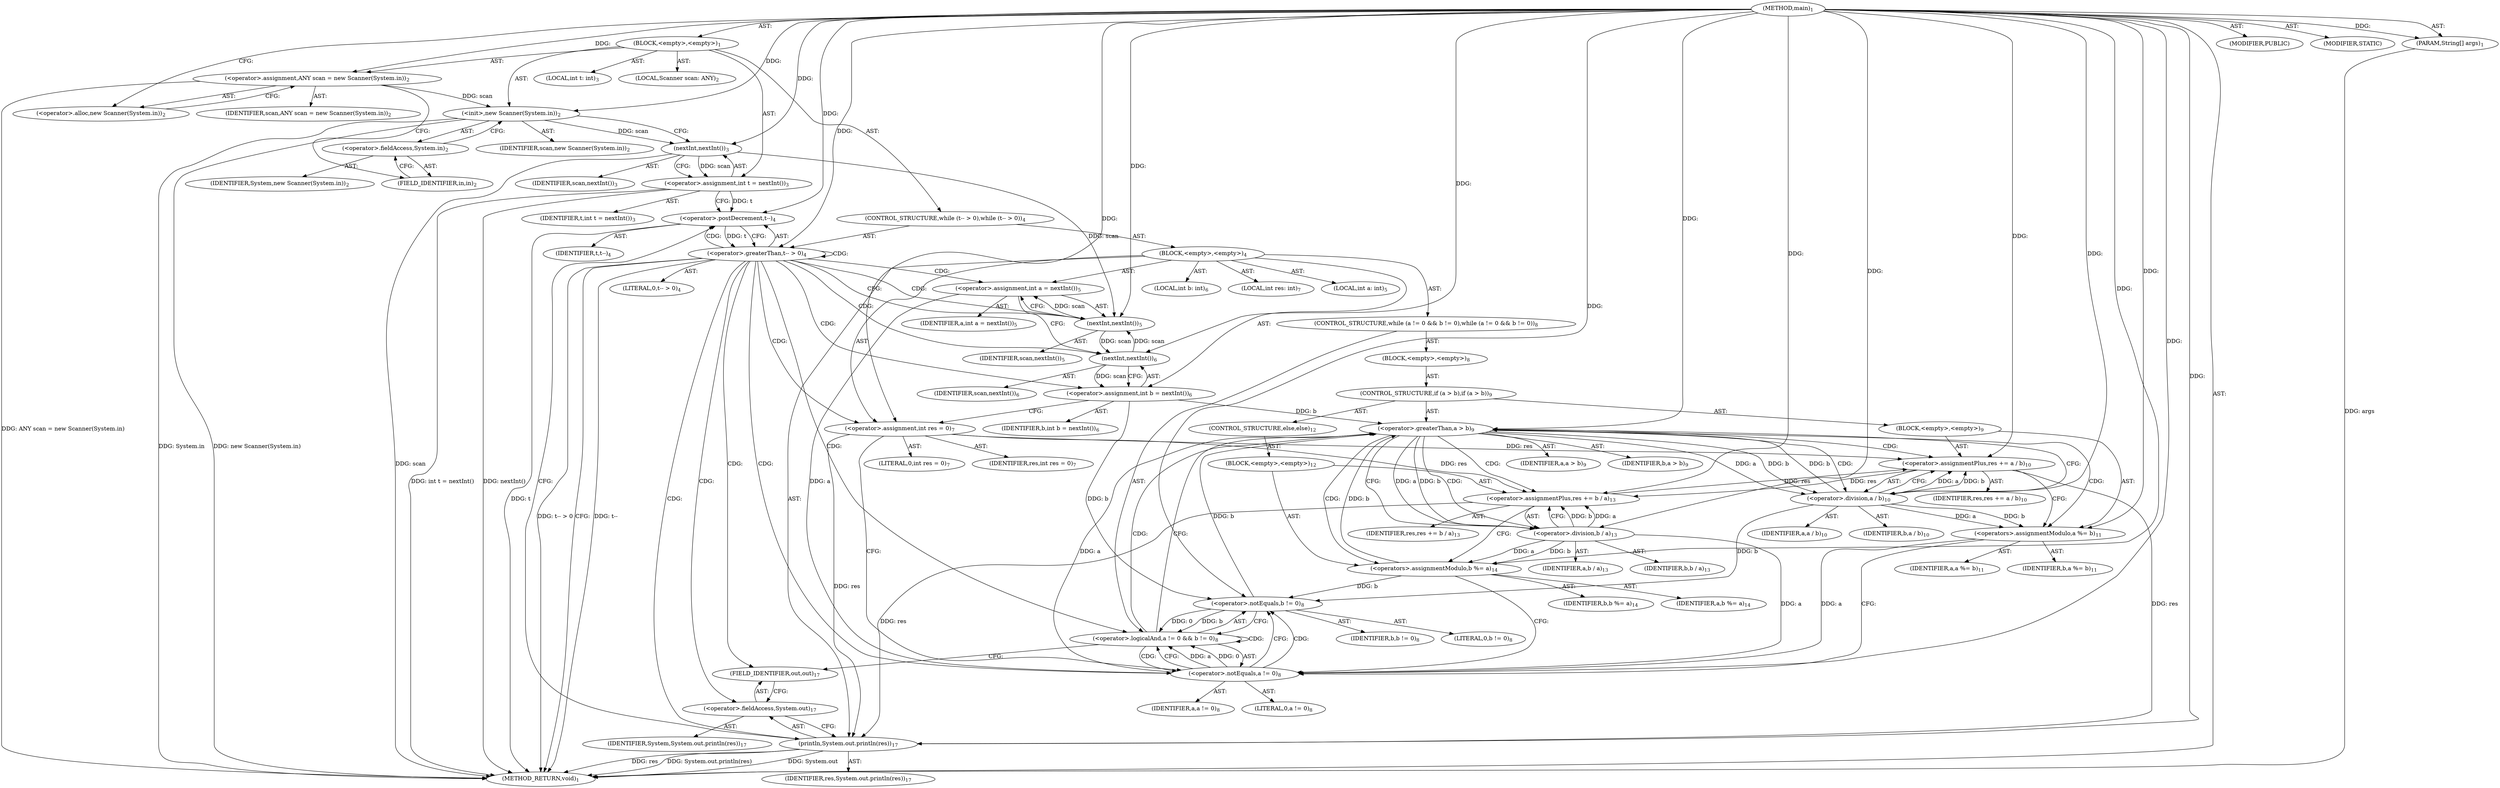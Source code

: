 digraph "main" {  
"19" [label = <(METHOD,main)<SUB>1</SUB>> ]
"20" [label = <(PARAM,String[] args)<SUB>1</SUB>> ]
"21" [label = <(BLOCK,&lt;empty&gt;,&lt;empty&gt;)<SUB>1</SUB>> ]
"4" [label = <(LOCAL,Scanner scan: ANY)<SUB>2</SUB>> ]
"22" [label = <(&lt;operator&gt;.assignment,ANY scan = new Scanner(System.in))<SUB>2</SUB>> ]
"23" [label = <(IDENTIFIER,scan,ANY scan = new Scanner(System.in))<SUB>2</SUB>> ]
"24" [label = <(&lt;operator&gt;.alloc,new Scanner(System.in))<SUB>2</SUB>> ]
"25" [label = <(&lt;init&gt;,new Scanner(System.in))<SUB>2</SUB>> ]
"3" [label = <(IDENTIFIER,scan,new Scanner(System.in))<SUB>2</SUB>> ]
"26" [label = <(&lt;operator&gt;.fieldAccess,System.in)<SUB>2</SUB>> ]
"27" [label = <(IDENTIFIER,System,new Scanner(System.in))<SUB>2</SUB>> ]
"28" [label = <(FIELD_IDENTIFIER,in,in)<SUB>2</SUB>> ]
"29" [label = <(LOCAL,int t: int)<SUB>3</SUB>> ]
"30" [label = <(&lt;operator&gt;.assignment,int t = nextInt())<SUB>3</SUB>> ]
"31" [label = <(IDENTIFIER,t,int t = nextInt())<SUB>3</SUB>> ]
"32" [label = <(nextInt,nextInt())<SUB>3</SUB>> ]
"33" [label = <(IDENTIFIER,scan,nextInt())<SUB>3</SUB>> ]
"34" [label = <(CONTROL_STRUCTURE,while (t-- &gt; 0),while (t-- &gt; 0))<SUB>4</SUB>> ]
"35" [label = <(&lt;operator&gt;.greaterThan,t-- &gt; 0)<SUB>4</SUB>> ]
"36" [label = <(&lt;operator&gt;.postDecrement,t--)<SUB>4</SUB>> ]
"37" [label = <(IDENTIFIER,t,t--)<SUB>4</SUB>> ]
"38" [label = <(LITERAL,0,t-- &gt; 0)<SUB>4</SUB>> ]
"39" [label = <(BLOCK,&lt;empty&gt;,&lt;empty&gt;)<SUB>4</SUB>> ]
"40" [label = <(LOCAL,int a: int)<SUB>5</SUB>> ]
"41" [label = <(&lt;operator&gt;.assignment,int a = nextInt())<SUB>5</SUB>> ]
"42" [label = <(IDENTIFIER,a,int a = nextInt())<SUB>5</SUB>> ]
"43" [label = <(nextInt,nextInt())<SUB>5</SUB>> ]
"44" [label = <(IDENTIFIER,scan,nextInt())<SUB>5</SUB>> ]
"45" [label = <(LOCAL,int b: int)<SUB>6</SUB>> ]
"46" [label = <(&lt;operator&gt;.assignment,int b = nextInt())<SUB>6</SUB>> ]
"47" [label = <(IDENTIFIER,b,int b = nextInt())<SUB>6</SUB>> ]
"48" [label = <(nextInt,nextInt())<SUB>6</SUB>> ]
"49" [label = <(IDENTIFIER,scan,nextInt())<SUB>6</SUB>> ]
"50" [label = <(LOCAL,int res: int)<SUB>7</SUB>> ]
"51" [label = <(&lt;operator&gt;.assignment,int res = 0)<SUB>7</SUB>> ]
"52" [label = <(IDENTIFIER,res,int res = 0)<SUB>7</SUB>> ]
"53" [label = <(LITERAL,0,int res = 0)<SUB>7</SUB>> ]
"54" [label = <(CONTROL_STRUCTURE,while (a != 0 &amp;&amp; b != 0),while (a != 0 &amp;&amp; b != 0))<SUB>8</SUB>> ]
"55" [label = <(&lt;operator&gt;.logicalAnd,a != 0 &amp;&amp; b != 0)<SUB>8</SUB>> ]
"56" [label = <(&lt;operator&gt;.notEquals,a != 0)<SUB>8</SUB>> ]
"57" [label = <(IDENTIFIER,a,a != 0)<SUB>8</SUB>> ]
"58" [label = <(LITERAL,0,a != 0)<SUB>8</SUB>> ]
"59" [label = <(&lt;operator&gt;.notEquals,b != 0)<SUB>8</SUB>> ]
"60" [label = <(IDENTIFIER,b,b != 0)<SUB>8</SUB>> ]
"61" [label = <(LITERAL,0,b != 0)<SUB>8</SUB>> ]
"62" [label = <(BLOCK,&lt;empty&gt;,&lt;empty&gt;)<SUB>8</SUB>> ]
"63" [label = <(CONTROL_STRUCTURE,if (a &gt; b),if (a &gt; b))<SUB>9</SUB>> ]
"64" [label = <(&lt;operator&gt;.greaterThan,a &gt; b)<SUB>9</SUB>> ]
"65" [label = <(IDENTIFIER,a,a &gt; b)<SUB>9</SUB>> ]
"66" [label = <(IDENTIFIER,b,a &gt; b)<SUB>9</SUB>> ]
"67" [label = <(BLOCK,&lt;empty&gt;,&lt;empty&gt;)<SUB>9</SUB>> ]
"68" [label = <(&lt;operator&gt;.assignmentPlus,res += a / b)<SUB>10</SUB>> ]
"69" [label = <(IDENTIFIER,res,res += a / b)<SUB>10</SUB>> ]
"70" [label = <(&lt;operator&gt;.division,a / b)<SUB>10</SUB>> ]
"71" [label = <(IDENTIFIER,a,a / b)<SUB>10</SUB>> ]
"72" [label = <(IDENTIFIER,b,a / b)<SUB>10</SUB>> ]
"73" [label = <(&lt;operators&gt;.assignmentModulo,a %= b)<SUB>11</SUB>> ]
"74" [label = <(IDENTIFIER,a,a %= b)<SUB>11</SUB>> ]
"75" [label = <(IDENTIFIER,b,a %= b)<SUB>11</SUB>> ]
"76" [label = <(CONTROL_STRUCTURE,else,else)<SUB>12</SUB>> ]
"77" [label = <(BLOCK,&lt;empty&gt;,&lt;empty&gt;)<SUB>12</SUB>> ]
"78" [label = <(&lt;operator&gt;.assignmentPlus,res += b / a)<SUB>13</SUB>> ]
"79" [label = <(IDENTIFIER,res,res += b / a)<SUB>13</SUB>> ]
"80" [label = <(&lt;operator&gt;.division,b / a)<SUB>13</SUB>> ]
"81" [label = <(IDENTIFIER,b,b / a)<SUB>13</SUB>> ]
"82" [label = <(IDENTIFIER,a,b / a)<SUB>13</SUB>> ]
"83" [label = <(&lt;operators&gt;.assignmentModulo,b %= a)<SUB>14</SUB>> ]
"84" [label = <(IDENTIFIER,b,b %= a)<SUB>14</SUB>> ]
"85" [label = <(IDENTIFIER,a,b %= a)<SUB>14</SUB>> ]
"86" [label = <(println,System.out.println(res))<SUB>17</SUB>> ]
"87" [label = <(&lt;operator&gt;.fieldAccess,System.out)<SUB>17</SUB>> ]
"88" [label = <(IDENTIFIER,System,System.out.println(res))<SUB>17</SUB>> ]
"89" [label = <(FIELD_IDENTIFIER,out,out)<SUB>17</SUB>> ]
"90" [label = <(IDENTIFIER,res,System.out.println(res))<SUB>17</SUB>> ]
"91" [label = <(MODIFIER,PUBLIC)> ]
"92" [label = <(MODIFIER,STATIC)> ]
"93" [label = <(METHOD_RETURN,void)<SUB>1</SUB>> ]
  "19" -> "20"  [ label = "AST: "] 
  "19" -> "21"  [ label = "AST: "] 
  "19" -> "91"  [ label = "AST: "] 
  "19" -> "92"  [ label = "AST: "] 
  "19" -> "93"  [ label = "AST: "] 
  "21" -> "4"  [ label = "AST: "] 
  "21" -> "22"  [ label = "AST: "] 
  "21" -> "25"  [ label = "AST: "] 
  "21" -> "29"  [ label = "AST: "] 
  "21" -> "30"  [ label = "AST: "] 
  "21" -> "34"  [ label = "AST: "] 
  "22" -> "23"  [ label = "AST: "] 
  "22" -> "24"  [ label = "AST: "] 
  "25" -> "3"  [ label = "AST: "] 
  "25" -> "26"  [ label = "AST: "] 
  "26" -> "27"  [ label = "AST: "] 
  "26" -> "28"  [ label = "AST: "] 
  "30" -> "31"  [ label = "AST: "] 
  "30" -> "32"  [ label = "AST: "] 
  "32" -> "33"  [ label = "AST: "] 
  "34" -> "35"  [ label = "AST: "] 
  "34" -> "39"  [ label = "AST: "] 
  "35" -> "36"  [ label = "AST: "] 
  "35" -> "38"  [ label = "AST: "] 
  "36" -> "37"  [ label = "AST: "] 
  "39" -> "40"  [ label = "AST: "] 
  "39" -> "41"  [ label = "AST: "] 
  "39" -> "45"  [ label = "AST: "] 
  "39" -> "46"  [ label = "AST: "] 
  "39" -> "50"  [ label = "AST: "] 
  "39" -> "51"  [ label = "AST: "] 
  "39" -> "54"  [ label = "AST: "] 
  "39" -> "86"  [ label = "AST: "] 
  "41" -> "42"  [ label = "AST: "] 
  "41" -> "43"  [ label = "AST: "] 
  "43" -> "44"  [ label = "AST: "] 
  "46" -> "47"  [ label = "AST: "] 
  "46" -> "48"  [ label = "AST: "] 
  "48" -> "49"  [ label = "AST: "] 
  "51" -> "52"  [ label = "AST: "] 
  "51" -> "53"  [ label = "AST: "] 
  "54" -> "55"  [ label = "AST: "] 
  "54" -> "62"  [ label = "AST: "] 
  "55" -> "56"  [ label = "AST: "] 
  "55" -> "59"  [ label = "AST: "] 
  "56" -> "57"  [ label = "AST: "] 
  "56" -> "58"  [ label = "AST: "] 
  "59" -> "60"  [ label = "AST: "] 
  "59" -> "61"  [ label = "AST: "] 
  "62" -> "63"  [ label = "AST: "] 
  "63" -> "64"  [ label = "AST: "] 
  "63" -> "67"  [ label = "AST: "] 
  "63" -> "76"  [ label = "AST: "] 
  "64" -> "65"  [ label = "AST: "] 
  "64" -> "66"  [ label = "AST: "] 
  "67" -> "68"  [ label = "AST: "] 
  "67" -> "73"  [ label = "AST: "] 
  "68" -> "69"  [ label = "AST: "] 
  "68" -> "70"  [ label = "AST: "] 
  "70" -> "71"  [ label = "AST: "] 
  "70" -> "72"  [ label = "AST: "] 
  "73" -> "74"  [ label = "AST: "] 
  "73" -> "75"  [ label = "AST: "] 
  "76" -> "77"  [ label = "AST: "] 
  "77" -> "78"  [ label = "AST: "] 
  "77" -> "83"  [ label = "AST: "] 
  "78" -> "79"  [ label = "AST: "] 
  "78" -> "80"  [ label = "AST: "] 
  "80" -> "81"  [ label = "AST: "] 
  "80" -> "82"  [ label = "AST: "] 
  "83" -> "84"  [ label = "AST: "] 
  "83" -> "85"  [ label = "AST: "] 
  "86" -> "87"  [ label = "AST: "] 
  "86" -> "90"  [ label = "AST: "] 
  "87" -> "88"  [ label = "AST: "] 
  "87" -> "89"  [ label = "AST: "] 
  "22" -> "28"  [ label = "CFG: "] 
  "25" -> "32"  [ label = "CFG: "] 
  "30" -> "36"  [ label = "CFG: "] 
  "24" -> "22"  [ label = "CFG: "] 
  "26" -> "25"  [ label = "CFG: "] 
  "32" -> "30"  [ label = "CFG: "] 
  "35" -> "93"  [ label = "CFG: "] 
  "35" -> "43"  [ label = "CFG: "] 
  "28" -> "26"  [ label = "CFG: "] 
  "36" -> "35"  [ label = "CFG: "] 
  "41" -> "48"  [ label = "CFG: "] 
  "46" -> "51"  [ label = "CFG: "] 
  "51" -> "56"  [ label = "CFG: "] 
  "86" -> "36"  [ label = "CFG: "] 
  "43" -> "41"  [ label = "CFG: "] 
  "48" -> "46"  [ label = "CFG: "] 
  "55" -> "64"  [ label = "CFG: "] 
  "55" -> "89"  [ label = "CFG: "] 
  "87" -> "86"  [ label = "CFG: "] 
  "56" -> "55"  [ label = "CFG: "] 
  "56" -> "59"  [ label = "CFG: "] 
  "59" -> "55"  [ label = "CFG: "] 
  "89" -> "87"  [ label = "CFG: "] 
  "64" -> "70"  [ label = "CFG: "] 
  "64" -> "80"  [ label = "CFG: "] 
  "68" -> "73"  [ label = "CFG: "] 
  "73" -> "56"  [ label = "CFG: "] 
  "70" -> "68"  [ label = "CFG: "] 
  "78" -> "83"  [ label = "CFG: "] 
  "83" -> "56"  [ label = "CFG: "] 
  "80" -> "78"  [ label = "CFG: "] 
  "19" -> "24"  [ label = "CFG: "] 
  "20" -> "93"  [ label = "DDG: args"] 
  "22" -> "93"  [ label = "DDG: ANY scan = new Scanner(System.in)"] 
  "25" -> "93"  [ label = "DDG: System.in"] 
  "25" -> "93"  [ label = "DDG: new Scanner(System.in)"] 
  "32" -> "93"  [ label = "DDG: scan"] 
  "30" -> "93"  [ label = "DDG: nextInt()"] 
  "30" -> "93"  [ label = "DDG: int t = nextInt()"] 
  "36" -> "93"  [ label = "DDG: t"] 
  "35" -> "93"  [ label = "DDG: t--"] 
  "35" -> "93"  [ label = "DDG: t-- &gt; 0"] 
  "86" -> "93"  [ label = "DDG: System.out"] 
  "86" -> "93"  [ label = "DDG: res"] 
  "86" -> "93"  [ label = "DDG: System.out.println(res)"] 
  "19" -> "20"  [ label = "DDG: "] 
  "19" -> "22"  [ label = "DDG: "] 
  "32" -> "30"  [ label = "DDG: scan"] 
  "22" -> "25"  [ label = "DDG: scan"] 
  "19" -> "25"  [ label = "DDG: "] 
  "25" -> "32"  [ label = "DDG: scan"] 
  "19" -> "32"  [ label = "DDG: "] 
  "36" -> "35"  [ label = "DDG: t"] 
  "19" -> "35"  [ label = "DDG: "] 
  "43" -> "41"  [ label = "DDG: scan"] 
  "48" -> "46"  [ label = "DDG: scan"] 
  "19" -> "51"  [ label = "DDG: "] 
  "30" -> "36"  [ label = "DDG: t"] 
  "19" -> "36"  [ label = "DDG: "] 
  "51" -> "86"  [ label = "DDG: res"] 
  "78" -> "86"  [ label = "DDG: res"] 
  "68" -> "86"  [ label = "DDG: res"] 
  "19" -> "86"  [ label = "DDG: "] 
  "32" -> "43"  [ label = "DDG: scan"] 
  "48" -> "43"  [ label = "DDG: scan"] 
  "19" -> "43"  [ label = "DDG: "] 
  "43" -> "48"  [ label = "DDG: scan"] 
  "19" -> "48"  [ label = "DDG: "] 
  "56" -> "55"  [ label = "DDG: a"] 
  "56" -> "55"  [ label = "DDG: 0"] 
  "59" -> "55"  [ label = "DDG: b"] 
  "59" -> "55"  [ label = "DDG: 0"] 
  "41" -> "56"  [ label = "DDG: a"] 
  "73" -> "56"  [ label = "DDG: a"] 
  "19" -> "56"  [ label = "DDG: "] 
  "80" -> "56"  [ label = "DDG: a"] 
  "46" -> "59"  [ label = "DDG: b"] 
  "83" -> "59"  [ label = "DDG: b"] 
  "19" -> "59"  [ label = "DDG: "] 
  "70" -> "59"  [ label = "DDG: b"] 
  "56" -> "64"  [ label = "DDG: a"] 
  "19" -> "64"  [ label = "DDG: "] 
  "46" -> "64"  [ label = "DDG: b"] 
  "59" -> "64"  [ label = "DDG: b"] 
  "83" -> "64"  [ label = "DDG: b"] 
  "70" -> "64"  [ label = "DDG: b"] 
  "70" -> "68"  [ label = "DDG: a"] 
  "70" -> "68"  [ label = "DDG: b"] 
  "70" -> "73"  [ label = "DDG: b"] 
  "19" -> "73"  [ label = "DDG: "] 
  "51" -> "68"  [ label = "DDG: res"] 
  "78" -> "68"  [ label = "DDG: res"] 
  "19" -> "68"  [ label = "DDG: "] 
  "70" -> "73"  [ label = "DDG: a"] 
  "80" -> "78"  [ label = "DDG: b"] 
  "80" -> "78"  [ label = "DDG: a"] 
  "80" -> "83"  [ label = "DDG: a"] 
  "19" -> "83"  [ label = "DDG: "] 
  "64" -> "70"  [ label = "DDG: a"] 
  "19" -> "70"  [ label = "DDG: "] 
  "64" -> "70"  [ label = "DDG: b"] 
  "51" -> "78"  [ label = "DDG: res"] 
  "68" -> "78"  [ label = "DDG: res"] 
  "19" -> "78"  [ label = "DDG: "] 
  "80" -> "83"  [ label = "DDG: b"] 
  "64" -> "80"  [ label = "DDG: b"] 
  "19" -> "80"  [ label = "DDG: "] 
  "64" -> "80"  [ label = "DDG: a"] 
  "35" -> "48"  [ label = "CDG: "] 
  "35" -> "51"  [ label = "CDG: "] 
  "35" -> "89"  [ label = "CDG: "] 
  "35" -> "36"  [ label = "CDG: "] 
  "35" -> "46"  [ label = "CDG: "] 
  "35" -> "56"  [ label = "CDG: "] 
  "35" -> "41"  [ label = "CDG: "] 
  "35" -> "87"  [ label = "CDG: "] 
  "35" -> "35"  [ label = "CDG: "] 
  "35" -> "55"  [ label = "CDG: "] 
  "35" -> "86"  [ label = "CDG: "] 
  "35" -> "43"  [ label = "CDG: "] 
  "55" -> "64"  [ label = "CDG: "] 
  "55" -> "56"  [ label = "CDG: "] 
  "55" -> "55"  [ label = "CDG: "] 
  "56" -> "59"  [ label = "CDG: "] 
  "64" -> "80"  [ label = "CDG: "] 
  "64" -> "68"  [ label = "CDG: "] 
  "64" -> "73"  [ label = "CDG: "] 
  "64" -> "83"  [ label = "CDG: "] 
  "64" -> "70"  [ label = "CDG: "] 
  "64" -> "78"  [ label = "CDG: "] 
}
